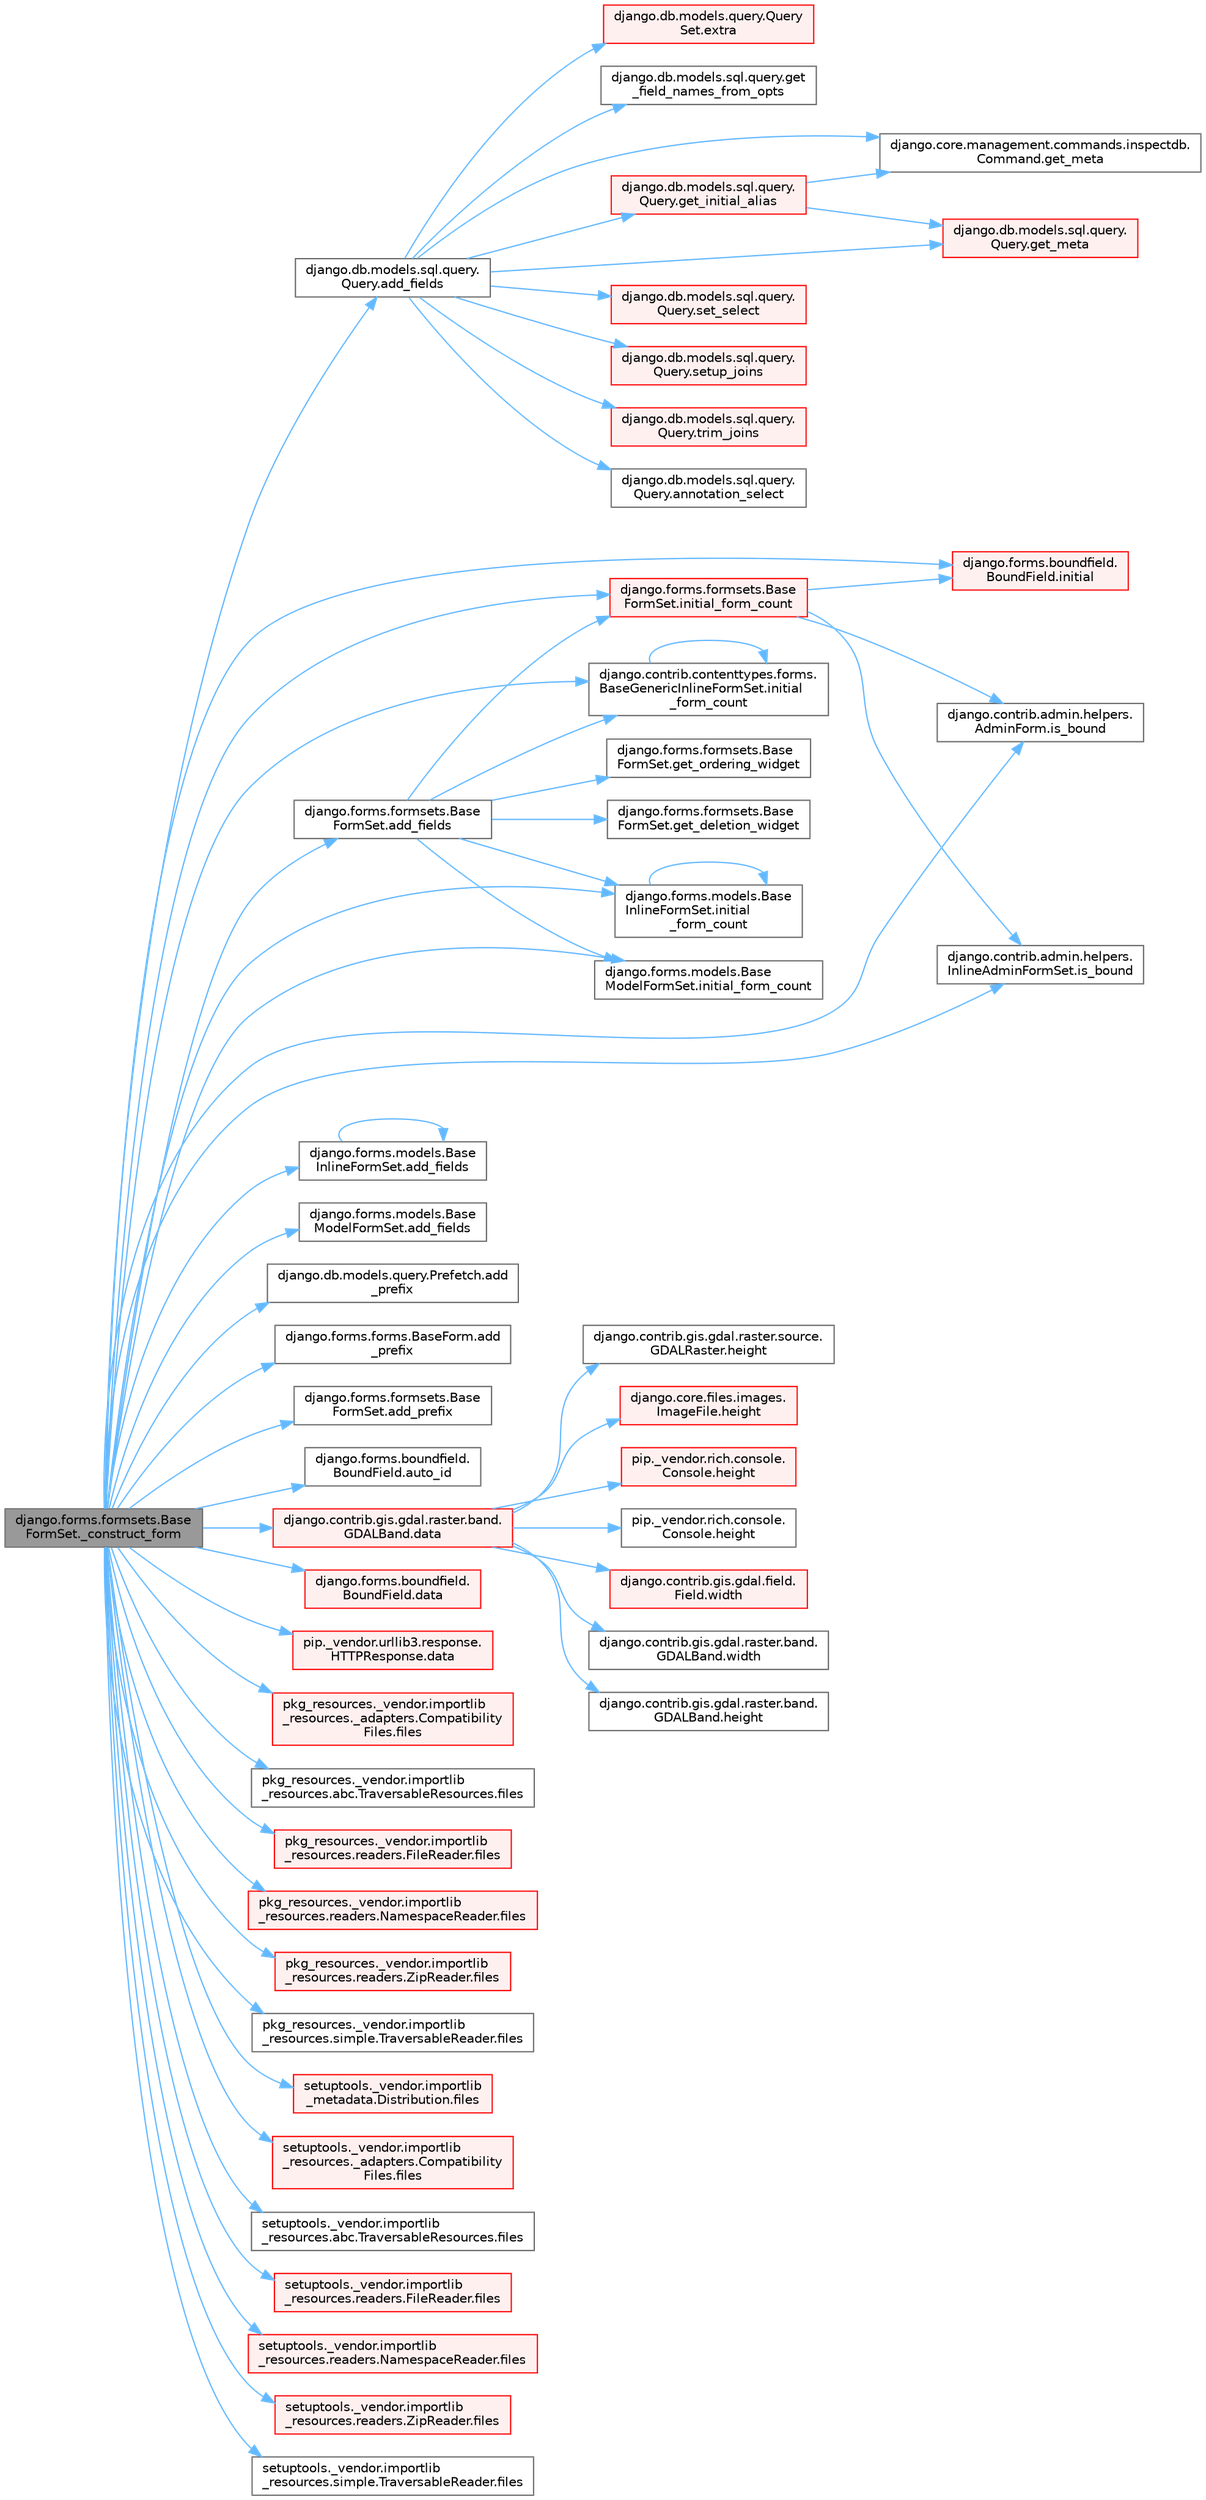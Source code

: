 digraph "django.forms.formsets.BaseFormSet._construct_form"
{
 // LATEX_PDF_SIZE
  bgcolor="transparent";
  edge [fontname=Helvetica,fontsize=10,labelfontname=Helvetica,labelfontsize=10];
  node [fontname=Helvetica,fontsize=10,shape=box,height=0.2,width=0.4];
  rankdir="LR";
  Node1 [id="Node000001",label="django.forms.formsets.Base\lFormSet._construct_form",height=0.2,width=0.4,color="gray40", fillcolor="grey60", style="filled", fontcolor="black",tooltip=" "];
  Node1 -> Node2 [id="edge1_Node000001_Node000002",color="steelblue1",style="solid",tooltip=" "];
  Node2 [id="Node000002",label="django.db.models.sql.query.\lQuery.add_fields",height=0.2,width=0.4,color="grey40", fillcolor="white", style="filled",URL="$classdjango_1_1db_1_1models_1_1sql_1_1query_1_1_query.html#a86b6a93688b1029c5cc8095a6bc8b683",tooltip=" "];
  Node2 -> Node3 [id="edge2_Node000002_Node000003",color="steelblue1",style="solid",tooltip=" "];
  Node3 [id="Node000003",label="django.db.models.sql.query.\lQuery.annotation_select",height=0.2,width=0.4,color="grey40", fillcolor="white", style="filled",URL="$classdjango_1_1db_1_1models_1_1sql_1_1query_1_1_query.html#ad1aa29c1a1fec0a4c8e3e9de2c482498",tooltip=" "];
  Node2 -> Node4 [id="edge3_Node000002_Node000004",color="steelblue1",style="solid",tooltip=" "];
  Node4 [id="Node000004",label="django.db.models.query.Query\lSet.extra",height=0.2,width=0.4,color="red", fillcolor="#FFF0F0", style="filled",URL="$classdjango_1_1db_1_1models_1_1query_1_1_query_set.html#ae54983d1fa1ba41e84f20cea946cde79",tooltip=" "];
  Node2 -> Node21 [id="edge4_Node000002_Node000021",color="steelblue1",style="solid",tooltip=" "];
  Node21 [id="Node000021",label="django.db.models.sql.query.get\l_field_names_from_opts",height=0.2,width=0.4,color="grey40", fillcolor="white", style="filled",URL="$namespacedjango_1_1db_1_1models_1_1sql_1_1query.html#a00eeefd3d320d9c1902b8338e134dc42",tooltip=" "];
  Node2 -> Node22 [id="edge5_Node000002_Node000022",color="steelblue1",style="solid",tooltip=" "];
  Node22 [id="Node000022",label="django.db.models.sql.query.\lQuery.get_initial_alias",height=0.2,width=0.4,color="red", fillcolor="#FFF0F0", style="filled",URL="$classdjango_1_1db_1_1models_1_1sql_1_1query_1_1_query.html#aab4910cbe4b7d2f2252bdc9ba5401a45",tooltip=" "];
  Node22 -> Node24 [id="edge6_Node000022_Node000024",color="steelblue1",style="solid",tooltip=" "];
  Node24 [id="Node000024",label="django.core.management.commands.inspectdb.\lCommand.get_meta",height=0.2,width=0.4,color="grey40", fillcolor="white", style="filled",URL="$classdjango_1_1core_1_1management_1_1commands_1_1inspectdb_1_1_command.html#af9c319ec8be7ce3af93bb482ea4f81f0",tooltip=" "];
  Node22 -> Node25 [id="edge7_Node000022_Node000025",color="steelblue1",style="solid",tooltip=" "];
  Node25 [id="Node000025",label="django.db.models.sql.query.\lQuery.get_meta",height=0.2,width=0.4,color="red", fillcolor="#FFF0F0", style="filled",URL="$classdjango_1_1db_1_1models_1_1sql_1_1query_1_1_query.html#ab168d2cabe8308f77df7258d292d4975",tooltip=" "];
  Node2 -> Node24 [id="edge8_Node000002_Node000024",color="steelblue1",style="solid",tooltip=" "];
  Node2 -> Node25 [id="edge9_Node000002_Node000025",color="steelblue1",style="solid",tooltip=" "];
  Node2 -> Node4513 [id="edge10_Node000002_Node004513",color="steelblue1",style="solid",tooltip=" "];
  Node4513 [id="Node004513",label="django.db.models.sql.query.\lQuery.set_select",height=0.2,width=0.4,color="red", fillcolor="#FFF0F0", style="filled",URL="$classdjango_1_1db_1_1models_1_1sql_1_1query_1_1_query.html#a7d2fddd548bbd481c4b79032193338dc",tooltip=" "];
  Node2 -> Node4514 [id="edge11_Node000002_Node004514",color="steelblue1",style="solid",tooltip=" "];
  Node4514 [id="Node004514",label="django.db.models.sql.query.\lQuery.setup_joins",height=0.2,width=0.4,color="red", fillcolor="#FFF0F0", style="filled",URL="$classdjango_1_1db_1_1models_1_1sql_1_1query_1_1_query.html#a086e5083d9aa4b96e72ee6897e8906cd",tooltip=" "];
  Node2 -> Node4518 [id="edge12_Node000002_Node004518",color="steelblue1",style="solid",tooltip=" "];
  Node4518 [id="Node004518",label="django.db.models.sql.query.\lQuery.trim_joins",height=0.2,width=0.4,color="red", fillcolor="#FFF0F0", style="filled",URL="$classdjango_1_1db_1_1models_1_1sql_1_1query_1_1_query.html#a6c3229c139a831748fab16d4ee2e7036",tooltip=" "];
  Node1 -> Node4520 [id="edge13_Node000001_Node004520",color="steelblue1",style="solid",tooltip=" "];
  Node4520 [id="Node004520",label="django.forms.formsets.Base\lFormSet.add_fields",height=0.2,width=0.4,color="grey40", fillcolor="white", style="filled",URL="$classdjango_1_1forms_1_1formsets_1_1_base_form_set.html#a9db7c4b565cef620c0195e8f424c3861",tooltip=" "];
  Node4520 -> Node4521 [id="edge14_Node004520_Node004521",color="steelblue1",style="solid",tooltip=" "];
  Node4521 [id="Node004521",label="django.forms.formsets.Base\lFormSet.get_deletion_widget",height=0.2,width=0.4,color="grey40", fillcolor="white", style="filled",URL="$classdjango_1_1forms_1_1formsets_1_1_base_form_set.html#ac55b7361e3adb3c5d5af5c6f998cd309",tooltip=" "];
  Node4520 -> Node4522 [id="edge15_Node004520_Node004522",color="steelblue1",style="solid",tooltip=" "];
  Node4522 [id="Node004522",label="django.forms.formsets.Base\lFormSet.get_ordering_widget",height=0.2,width=0.4,color="grey40", fillcolor="white", style="filled",URL="$classdjango_1_1forms_1_1formsets_1_1_base_form_set.html#aece15bffe1c5c7c5df26f82fa0b6b01c",tooltip=" "];
  Node4520 -> Node1760 [id="edge16_Node004520_Node001760",color="steelblue1",style="solid",tooltip=" "];
  Node1760 [id="Node001760",label="django.contrib.contenttypes.forms.\lBaseGenericInlineFormSet.initial\l_form_count",height=0.2,width=0.4,color="grey40", fillcolor="white", style="filled",URL="$classdjango_1_1contrib_1_1contenttypes_1_1forms_1_1_base_generic_inline_form_set.html#a3022118f13a1deac787ae2b1e56a4351",tooltip=" "];
  Node1760 -> Node1760 [id="edge17_Node001760_Node001760",color="steelblue1",style="solid",tooltip=" "];
  Node4520 -> Node1761 [id="edge18_Node004520_Node001761",color="steelblue1",style="solid",tooltip=" "];
  Node1761 [id="Node001761",label="django.forms.formsets.Base\lFormSet.initial_form_count",height=0.2,width=0.4,color="red", fillcolor="#FFF0F0", style="filled",URL="$classdjango_1_1forms_1_1formsets_1_1_base_form_set.html#ac69af218aef466f57271c03f8406077e",tooltip=" "];
  Node1761 -> Node574 [id="edge19_Node001761_Node000574",color="steelblue1",style="solid",tooltip=" "];
  Node574 [id="Node000574",label="django.forms.boundfield.\lBoundField.initial",height=0.2,width=0.4,color="red", fillcolor="#FFF0F0", style="filled",URL="$classdjango_1_1forms_1_1boundfield_1_1_bound_field.html#a81706c00426d51f42167d00c2018cb92",tooltip=" "];
  Node1761 -> Node1762 [id="edge20_Node001761_Node001762",color="steelblue1",style="solid",tooltip=" "];
  Node1762 [id="Node001762",label="django.contrib.admin.helpers.\lAdminForm.is_bound",height=0.2,width=0.4,color="grey40", fillcolor="white", style="filled",URL="$classdjango_1_1contrib_1_1admin_1_1helpers_1_1_admin_form.html#a3db6718d4233338252982b87421a1ae9",tooltip=" "];
  Node1761 -> Node1763 [id="edge21_Node001761_Node001763",color="steelblue1",style="solid",tooltip=" "];
  Node1763 [id="Node001763",label="django.contrib.admin.helpers.\lInlineAdminFormSet.is_bound",height=0.2,width=0.4,color="grey40", fillcolor="white", style="filled",URL="$classdjango_1_1contrib_1_1admin_1_1helpers_1_1_inline_admin_form_set.html#a54ae697ea028b7ed3e193f059bc54a71",tooltip=" "];
  Node4520 -> Node1765 [id="edge22_Node004520_Node001765",color="steelblue1",style="solid",tooltip=" "];
  Node1765 [id="Node001765",label="django.forms.models.Base\lInlineFormSet.initial\l_form_count",height=0.2,width=0.4,color="grey40", fillcolor="white", style="filled",URL="$classdjango_1_1forms_1_1models_1_1_base_inline_form_set.html#ab1bf4b2e98a48b37719c19eba66c05f4",tooltip=" "];
  Node1765 -> Node1765 [id="edge23_Node001765_Node001765",color="steelblue1",style="solid",tooltip=" "];
  Node4520 -> Node1766 [id="edge24_Node004520_Node001766",color="steelblue1",style="solid",tooltip=" "];
  Node1766 [id="Node001766",label="django.forms.models.Base\lModelFormSet.initial_form_count",height=0.2,width=0.4,color="grey40", fillcolor="white", style="filled",URL="$classdjango_1_1forms_1_1models_1_1_base_model_form_set.html#a52c99928025ea0082ad8ea8c7b7ccdf3",tooltip=" "];
  Node1 -> Node4523 [id="edge25_Node000001_Node004523",color="steelblue1",style="solid",tooltip=" "];
  Node4523 [id="Node004523",label="django.forms.models.Base\lInlineFormSet.add_fields",height=0.2,width=0.4,color="grey40", fillcolor="white", style="filled",URL="$classdjango_1_1forms_1_1models_1_1_base_inline_form_set.html#a8e14729fad18b2b23207dfeaffc15cb1",tooltip=" "];
  Node4523 -> Node4523 [id="edge26_Node004523_Node004523",color="steelblue1",style="solid",tooltip=" "];
  Node1 -> Node4524 [id="edge27_Node000001_Node004524",color="steelblue1",style="solid",tooltip=" "];
  Node4524 [id="Node004524",label="django.forms.models.Base\lModelFormSet.add_fields",height=0.2,width=0.4,color="grey40", fillcolor="white", style="filled",URL="$classdjango_1_1forms_1_1models_1_1_base_model_form_set.html#a7cbfcd0996447218ac3164fd6a1305bc",tooltip=" "];
  Node1 -> Node1726 [id="edge28_Node000001_Node001726",color="steelblue1",style="solid",tooltip=" "];
  Node1726 [id="Node001726",label="django.db.models.query.Prefetch.add\l_prefix",height=0.2,width=0.4,color="grey40", fillcolor="white", style="filled",URL="$classdjango_1_1db_1_1models_1_1query_1_1_prefetch.html#afb4d279a423967d5f32da91385163ef5",tooltip=" "];
  Node1 -> Node1727 [id="edge29_Node000001_Node001727",color="steelblue1",style="solid",tooltip=" "];
  Node1727 [id="Node001727",label="django.forms.forms.BaseForm.add\l_prefix",height=0.2,width=0.4,color="grey40", fillcolor="white", style="filled",URL="$classdjango_1_1forms_1_1forms_1_1_base_form.html#ae40cfd5224bffe1e658208d9733eb1cf",tooltip=" "];
  Node1 -> Node1728 [id="edge30_Node000001_Node001728",color="steelblue1",style="solid",tooltip=" "];
  Node1728 [id="Node001728",label="django.forms.formsets.Base\lFormSet.add_prefix",height=0.2,width=0.4,color="grey40", fillcolor="white", style="filled",URL="$classdjango_1_1forms_1_1formsets_1_1_base_form_set.html#a0498beaa50e1791022fde719a1e28ab8",tooltip=" "];
  Node1 -> Node1652 [id="edge31_Node000001_Node001652",color="steelblue1",style="solid",tooltip=" "];
  Node1652 [id="Node001652",label="django.forms.boundfield.\lBoundField.auto_id",height=0.2,width=0.4,color="grey40", fillcolor="white", style="filled",URL="$classdjango_1_1forms_1_1boundfield_1_1_bound_field.html#ae7b115e17041dcc8625b27f5e055a47c",tooltip=" "];
  Node1 -> Node270 [id="edge32_Node000001_Node000270",color="steelblue1",style="solid",tooltip=" "];
  Node270 [id="Node000270",label="django.contrib.gis.gdal.raster.band.\lGDALBand.data",height=0.2,width=0.4,color="red", fillcolor="#FFF0F0", style="filled",URL="$classdjango_1_1contrib_1_1gis_1_1gdal_1_1raster_1_1band_1_1_g_d_a_l_band.html#a5d37dc4c4d5a50a21b75460e75f9ee4d",tooltip=" "];
  Node270 -> Node271 [id="edge33_Node000270_Node000271",color="steelblue1",style="solid",tooltip=" "];
  Node271 [id="Node000271",label="django.contrib.gis.gdal.raster.band.\lGDALBand.height",height=0.2,width=0.4,color="grey40", fillcolor="white", style="filled",URL="$classdjango_1_1contrib_1_1gis_1_1gdal_1_1raster_1_1band_1_1_g_d_a_l_band.html#a7bea10d663b16684316ee8a95120ed62",tooltip=" "];
  Node270 -> Node272 [id="edge34_Node000270_Node000272",color="steelblue1",style="solid",tooltip=" "];
  Node272 [id="Node000272",label="django.contrib.gis.gdal.raster.source.\lGDALRaster.height",height=0.2,width=0.4,color="grey40", fillcolor="white", style="filled",URL="$classdjango_1_1contrib_1_1gis_1_1gdal_1_1raster_1_1source_1_1_g_d_a_l_raster.html#a5a893c132270fb65d330a59510a6bff0",tooltip=" "];
  Node270 -> Node273 [id="edge35_Node000270_Node000273",color="steelblue1",style="solid",tooltip=" "];
  Node273 [id="Node000273",label="django.core.files.images.\lImageFile.height",height=0.2,width=0.4,color="red", fillcolor="#FFF0F0", style="filled",URL="$classdjango_1_1core_1_1files_1_1images_1_1_image_file.html#ad4617c14c2a4ffe0b677cd7c1579bd20",tooltip=" "];
  Node270 -> Node4481 [id="edge36_Node000270_Node004481",color="steelblue1",style="solid",tooltip=" "];
  Node4481 [id="Node004481",label="pip._vendor.rich.console.\lConsole.height",height=0.2,width=0.4,color="red", fillcolor="#FFF0F0", style="filled",URL="$classpip_1_1__vendor_1_1rich_1_1console_1_1_console.html#adf55ca44bd09a7285363cdfd2a411a53",tooltip=" "];
  Node270 -> Node4482 [id="edge37_Node000270_Node004482",color="steelblue1",style="solid",tooltip=" "];
  Node4482 [id="Node004482",label="pip._vendor.rich.console.\lConsole.height",height=0.2,width=0.4,color="grey40", fillcolor="white", style="filled",URL="$classpip_1_1__vendor_1_1rich_1_1console_1_1_console.html#ab53d9f9fda0d620f747ea404220d1e89",tooltip=" "];
  Node270 -> Node1675 [id="edge38_Node000270_Node001675",color="steelblue1",style="solid",tooltip=" "];
  Node1675 [id="Node001675",label="django.contrib.gis.gdal.field.\lField.width",height=0.2,width=0.4,color="red", fillcolor="#FFF0F0", style="filled",URL="$classdjango_1_1contrib_1_1gis_1_1gdal_1_1field_1_1_field.html#a9d43a623b937f633a9e6dca9323f5fa7",tooltip=" "];
  Node270 -> Node1676 [id="edge39_Node000270_Node001676",color="steelblue1",style="solid",tooltip=" "];
  Node1676 [id="Node001676",label="django.contrib.gis.gdal.raster.band.\lGDALBand.width",height=0.2,width=0.4,color="grey40", fillcolor="white", style="filled",URL="$classdjango_1_1contrib_1_1gis_1_1gdal_1_1raster_1_1band_1_1_g_d_a_l_band.html#a407780888708f2bb99b4d298eb6d8062",tooltip=" "];
  Node1 -> Node348 [id="edge40_Node000001_Node000348",color="steelblue1",style="solid",tooltip=" "];
  Node348 [id="Node000348",label="django.forms.boundfield.\lBoundField.data",height=0.2,width=0.4,color="red", fillcolor="#FFF0F0", style="filled",URL="$classdjango_1_1forms_1_1boundfield_1_1_bound_field.html#ad38e19a5099c352218e82322f47b020c",tooltip=" "];
  Node1 -> Node349 [id="edge41_Node000001_Node000349",color="steelblue1",style="solid",tooltip=" "];
  Node349 [id="Node000349",label="pip._vendor.urllib3.response.\lHTTPResponse.data",height=0.2,width=0.4,color="red", fillcolor="#FFF0F0", style="filled",URL="$classpip_1_1__vendor_1_1urllib3_1_1response_1_1_h_t_t_p_response.html#abf3c538704803faf453331b0031f3bdd",tooltip=" "];
  Node1 -> Node2484 [id="edge42_Node000001_Node002484",color="steelblue1",style="solid",tooltip=" "];
  Node2484 [id="Node002484",label="pkg_resources._vendor.importlib\l_resources._adapters.Compatibility\lFiles.files",height=0.2,width=0.4,color="red", fillcolor="#FFF0F0", style="filled",URL="$classpkg__resources_1_1__vendor_1_1importlib__resources_1_1__adapters_1_1_compatibility_files.html#a8b9d338ee8b5f6f2b1b612d2835a5528",tooltip=" "];
  Node1 -> Node2485 [id="edge43_Node000001_Node002485",color="steelblue1",style="solid",tooltip=" "];
  Node2485 [id="Node002485",label="pkg_resources._vendor.importlib\l_resources.abc.TraversableResources.files",height=0.2,width=0.4,color="grey40", fillcolor="white", style="filled",URL="$classpkg__resources_1_1__vendor_1_1importlib__resources_1_1abc_1_1_traversable_resources.html#a355a5579db7885b20dd95b6175965f5b",tooltip=" "];
  Node1 -> Node2486 [id="edge44_Node000001_Node002486",color="steelblue1",style="solid",tooltip=" "];
  Node2486 [id="Node002486",label="pkg_resources._vendor.importlib\l_resources.readers.FileReader.files",height=0.2,width=0.4,color="red", fillcolor="#FFF0F0", style="filled",URL="$classpkg__resources_1_1__vendor_1_1importlib__resources_1_1readers_1_1_file_reader.html#ac80e1e3a22d012bbfb5f1b7a753bab21",tooltip=" "];
  Node1 -> Node2487 [id="edge45_Node000001_Node002487",color="steelblue1",style="solid",tooltip=" "];
  Node2487 [id="Node002487",label="pkg_resources._vendor.importlib\l_resources.readers.NamespaceReader.files",height=0.2,width=0.4,color="red", fillcolor="#FFF0F0", style="filled",URL="$classpkg__resources_1_1__vendor_1_1importlib__resources_1_1readers_1_1_namespace_reader.html#ae68f8b2f076387226b18c4889de277cf",tooltip=" "];
  Node1 -> Node2488 [id="edge46_Node000001_Node002488",color="steelblue1",style="solid",tooltip=" "];
  Node2488 [id="Node002488",label="pkg_resources._vendor.importlib\l_resources.readers.ZipReader.files",height=0.2,width=0.4,color="red", fillcolor="#FFF0F0", style="filled",URL="$classpkg__resources_1_1__vendor_1_1importlib__resources_1_1readers_1_1_zip_reader.html#a7d9335bea71d3023a14cdc45ca26157d",tooltip=" "];
  Node1 -> Node2492 [id="edge47_Node000001_Node002492",color="steelblue1",style="solid",tooltip=" "];
  Node2492 [id="Node002492",label="pkg_resources._vendor.importlib\l_resources.simple.TraversableReader.files",height=0.2,width=0.4,color="grey40", fillcolor="white", style="filled",URL="$classpkg__resources_1_1__vendor_1_1importlib__resources_1_1simple_1_1_traversable_reader.html#a17bf2eaa1cbb0affa5ec29f6fefacac8",tooltip=" "];
  Node1 -> Node2493 [id="edge48_Node000001_Node002493",color="steelblue1",style="solid",tooltip=" "];
  Node2493 [id="Node002493",label="setuptools._vendor.importlib\l_metadata.Distribution.files",height=0.2,width=0.4,color="red", fillcolor="#FFF0F0", style="filled",URL="$classsetuptools_1_1__vendor_1_1importlib__metadata_1_1_distribution.html#a4600c19bb68ff3c899dbcf38a2eaf98c",tooltip=" "];
  Node1 -> Node2527 [id="edge49_Node000001_Node002527",color="steelblue1",style="solid",tooltip=" "];
  Node2527 [id="Node002527",label="setuptools._vendor.importlib\l_resources._adapters.Compatibility\lFiles.files",height=0.2,width=0.4,color="red", fillcolor="#FFF0F0", style="filled",URL="$classsetuptools_1_1__vendor_1_1importlib__resources_1_1__adapters_1_1_compatibility_files.html#afe4ab3d957d5886ae615b184d7ac2835",tooltip=" "];
  Node1 -> Node2528 [id="edge50_Node000001_Node002528",color="steelblue1",style="solid",tooltip=" "];
  Node2528 [id="Node002528",label="setuptools._vendor.importlib\l_resources.abc.TraversableResources.files",height=0.2,width=0.4,color="grey40", fillcolor="white", style="filled",URL="$classsetuptools_1_1__vendor_1_1importlib__resources_1_1abc_1_1_traversable_resources.html#a573f46222fbe518cca97e89446113d04",tooltip=" "];
  Node1 -> Node2529 [id="edge51_Node000001_Node002529",color="steelblue1",style="solid",tooltip=" "];
  Node2529 [id="Node002529",label="setuptools._vendor.importlib\l_resources.readers.FileReader.files",height=0.2,width=0.4,color="red", fillcolor="#FFF0F0", style="filled",URL="$classsetuptools_1_1__vendor_1_1importlib__resources_1_1readers_1_1_file_reader.html#a8536b477e2f4ed83ac20b58baace6b4c",tooltip=" "];
  Node1 -> Node2530 [id="edge52_Node000001_Node002530",color="steelblue1",style="solid",tooltip=" "];
  Node2530 [id="Node002530",label="setuptools._vendor.importlib\l_resources.readers.NamespaceReader.files",height=0.2,width=0.4,color="red", fillcolor="#FFF0F0", style="filled",URL="$classsetuptools_1_1__vendor_1_1importlib__resources_1_1readers_1_1_namespace_reader.html#a80c5b3a6ae3f4903c4db5bb312f2ae49",tooltip=" "];
  Node1 -> Node2531 [id="edge53_Node000001_Node002531",color="steelblue1",style="solid",tooltip=" "];
  Node2531 [id="Node002531",label="setuptools._vendor.importlib\l_resources.readers.ZipReader.files",height=0.2,width=0.4,color="red", fillcolor="#FFF0F0", style="filled",URL="$classsetuptools_1_1__vendor_1_1importlib__resources_1_1readers_1_1_zip_reader.html#ac310114936b6978f32944f3845ee32ed",tooltip=" "];
  Node1 -> Node2532 [id="edge54_Node000001_Node002532",color="steelblue1",style="solid",tooltip=" "];
  Node2532 [id="Node002532",label="setuptools._vendor.importlib\l_resources.simple.TraversableReader.files",height=0.2,width=0.4,color="grey40", fillcolor="white", style="filled",URL="$classsetuptools_1_1__vendor_1_1importlib__resources_1_1simple_1_1_traversable_reader.html#a15b7bef75b9485b98deb4edccf1a5f53",tooltip=" "];
  Node1 -> Node574 [id="edge55_Node000001_Node000574",color="steelblue1",style="solid",tooltip=" "];
  Node1 -> Node1760 [id="edge56_Node000001_Node001760",color="steelblue1",style="solid",tooltip=" "];
  Node1 -> Node1761 [id="edge57_Node000001_Node001761",color="steelblue1",style="solid",tooltip=" "];
  Node1 -> Node1765 [id="edge58_Node000001_Node001765",color="steelblue1",style="solid",tooltip=" "];
  Node1 -> Node1766 [id="edge59_Node000001_Node001766",color="steelblue1",style="solid",tooltip=" "];
  Node1 -> Node1762 [id="edge60_Node000001_Node001762",color="steelblue1",style="solid",tooltip=" "];
  Node1 -> Node1763 [id="edge61_Node000001_Node001763",color="steelblue1",style="solid",tooltip=" "];
}
